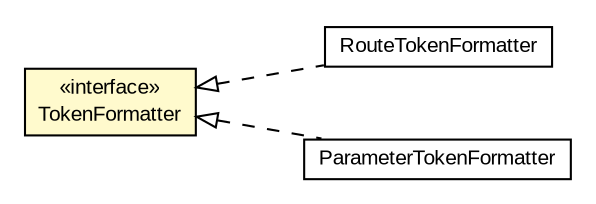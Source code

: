 #!/usr/local/bin/dot
#
# Class diagram 
# Generated by UMLGraph version R5_6-24-gf6e263 (http://www.umlgraph.org/)
#

digraph G {
	edge [fontname="arial",fontsize=10,labelfontname="arial",labelfontsize=10];
	node [fontname="arial",fontsize=10,shape=plaintext];
	nodesep=0.25;
	ranksep=0.5;
	rankdir=LR;
	// com.gwtplatform.mvp.shared.proxy.TokenFormatter
	c515635 [label=<<table title="com.gwtplatform.mvp.shared.proxy.TokenFormatter" border="0" cellborder="1" cellspacing="0" cellpadding="2" port="p" bgcolor="lemonChiffon" href="./TokenFormatter.html">
		<tr><td><table border="0" cellspacing="0" cellpadding="1">
<tr><td align="center" balign="center"> &#171;interface&#187; </td></tr>
<tr><td align="center" balign="center"> TokenFormatter </td></tr>
		</table></td></tr>
		</table>>, URL="./TokenFormatter.html", fontname="arial", fontcolor="black", fontsize=10.0];
	// com.gwtplatform.mvp.shared.proxy.RouteTokenFormatter
	c515637 [label=<<table title="com.gwtplatform.mvp.shared.proxy.RouteTokenFormatter" border="0" cellborder="1" cellspacing="0" cellpadding="2" port="p" href="./RouteTokenFormatter.html">
		<tr><td><table border="0" cellspacing="0" cellpadding="1">
<tr><td align="center" balign="center"> RouteTokenFormatter </td></tr>
		</table></td></tr>
		</table>>, URL="./RouteTokenFormatter.html", fontname="arial", fontcolor="black", fontsize=10.0];
	// com.gwtplatform.mvp.shared.proxy.ParameterTokenFormatter
	c515641 [label=<<table title="com.gwtplatform.mvp.shared.proxy.ParameterTokenFormatter" border="0" cellborder="1" cellspacing="0" cellpadding="2" port="p" href="./ParameterTokenFormatter.html">
		<tr><td><table border="0" cellspacing="0" cellpadding="1">
<tr><td align="center" balign="center"> ParameterTokenFormatter </td></tr>
		</table></td></tr>
		</table>>, URL="./ParameterTokenFormatter.html", fontname="arial", fontcolor="black", fontsize=10.0];
	//com.gwtplatform.mvp.shared.proxy.RouteTokenFormatter implements com.gwtplatform.mvp.shared.proxy.TokenFormatter
	c515635:p -> c515637:p [dir=back,arrowtail=empty,style=dashed];
	//com.gwtplatform.mvp.shared.proxy.ParameterTokenFormatter implements com.gwtplatform.mvp.shared.proxy.TokenFormatter
	c515635:p -> c515641:p [dir=back,arrowtail=empty,style=dashed];
}

